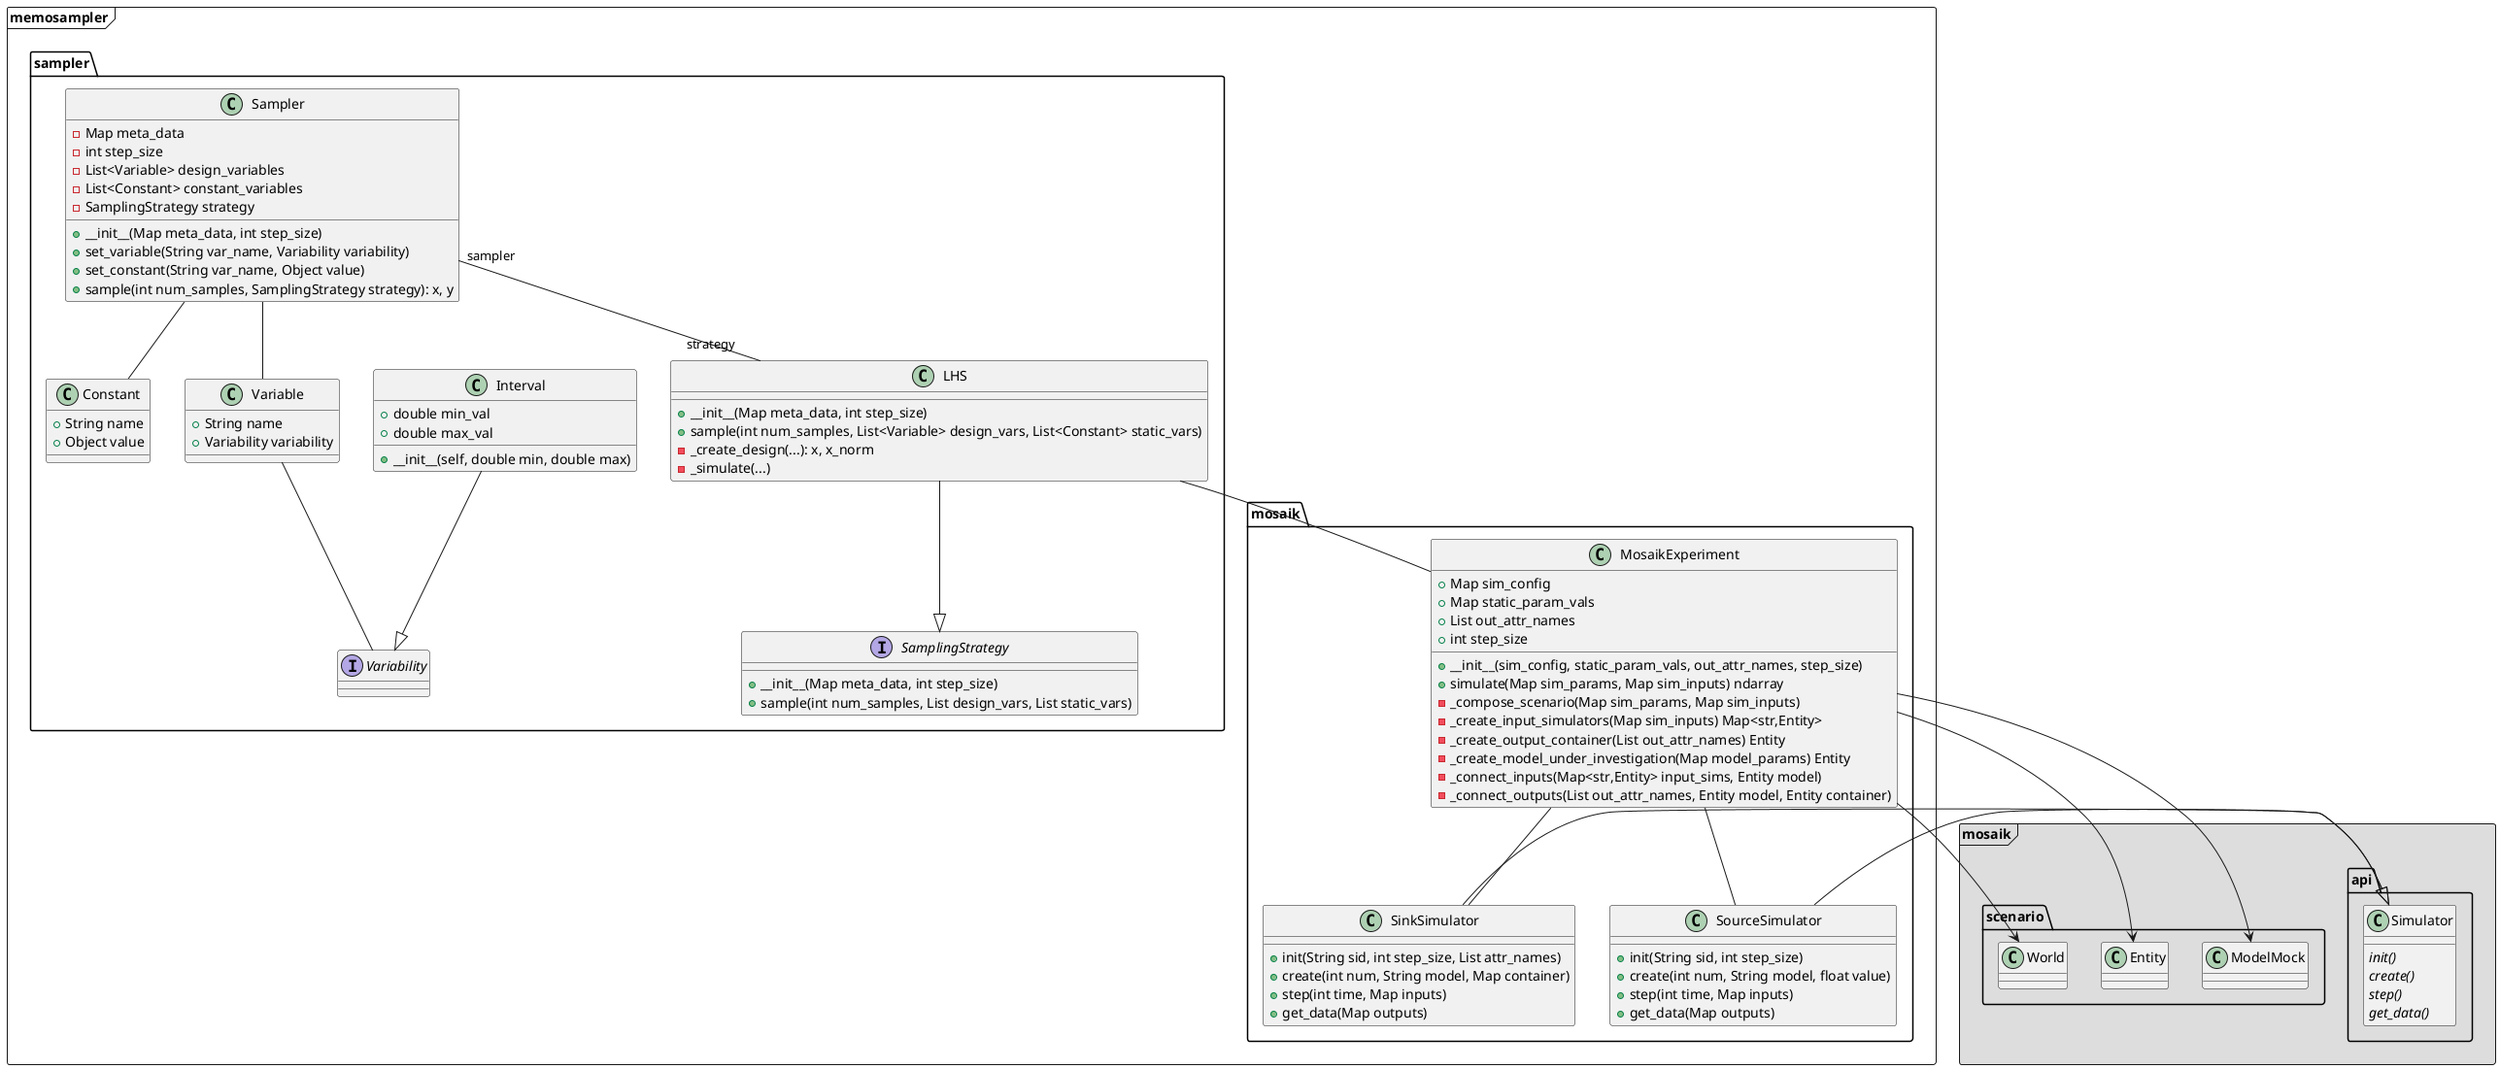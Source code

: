 @startuml

package memosampler <<Frame>> {
    package "memosampler.sampler"  {
        Interface Variability {
            
        }
    
        Class Interval {
            + double min_val
            + double max_val
            + __init__(self, double min, double max)
        }
        
        Class Variable {
            + String name
            + Variability variability
        }
        
        Class Constant {
            + String name
            + Object value
        }
        
        Class Sampler {
              - Map meta_data
              - int step_size
              - List<Variable> design_variables
              - List<Constant> constant_variables
              - SamplingStrategy strategy
              + __init__(Map meta_data, int step_size)
              + set_variable(String var_name, Variability variability)
              + set_constant(String var_name, Object value)
              + sample(int num_samples, SamplingStrategy strategy): x, y
        }
        
        Interface SamplingStrategy {
            + __init__(Map meta_data, int step_size)
            + sample(int num_samples, List design_vars, List static_vars)
        }
        
        Class LHS {
            + __init__(Map meta_data, int step_size)
            + sample(int num_samples, List<Variable> design_vars, List<Constant> static_vars)   
            - _create_design(...): x, x_norm
            - _simulate(...)
        }
        
        Interval --|> Variability
        Variable -- Variability
        Sampler -- Variable
        Sampler -- Constant
        Sampler "sampler" -- "strategy" LHS
        LHS --|> SamplingStrategy
    }    
    
    package "memosampler.mosaik"  {

        Class MosaikExperiment {
            + Map sim_config
            + Map static_param_vals
            + List out_attr_names
            + int step_size
            + __init__(sim_config, static_param_vals, out_attr_names, step_size)
            + simulate(Map sim_params, Map sim_inputs) ndarray
            - _compose_scenario(Map sim_params, Map sim_inputs)
            - _create_input_simulators(Map sim_inputs) Map<str,Entity>
            - _create_output_container(List out_attr_names) Entity
            - _create_model_under_investigation(Map model_params) Entity
            - _connect_inputs(Map<str,Entity> input_sims, Entity model)
            - _connect_outputs(List out_attr_names, Entity model, Entity container)
        }
     
        Class SinkSimulator {
            + init(String sid, int step_size, List attr_names)
            + create(int num, String model, Map container)
            + step(int time, Map inputs)
            + get_data(Map outputs)
        }
        
        Class SourceSimulator{
            + init(String sid, int step_size)
            + create(int num, String model, float value)
            + step(int time, Map inputs)
            + get_data(Map outputs)    
        }
        
        MosaikExperiment -- SinkSimulator
        MosaikExperiment -- SourceSimulator
    }    
    
}



 



package mosaik <<Frame>> #DDDDDD {
    package "mosaik.api" #DDDDDD {    
        Class Simulator {
            {abstract} init()
            {abstract} create()
            {abstract} step()
            {abstract} get_data()    
        }
    }    
    
    package "mosaik.scenario" #DDDDDD {
    Class ModelMock {
    }
    
    Class Entity {
    }
    
    Class World {
    }
}
}




MosaikExperiment --> Entity
MosaikExperiment --> ModelMock
MosaikExperiment --> World

SinkSimulator -|> Simulator
SourceSimulator -|> Simulator

LHS -- MosaikExperiment

@enduml

